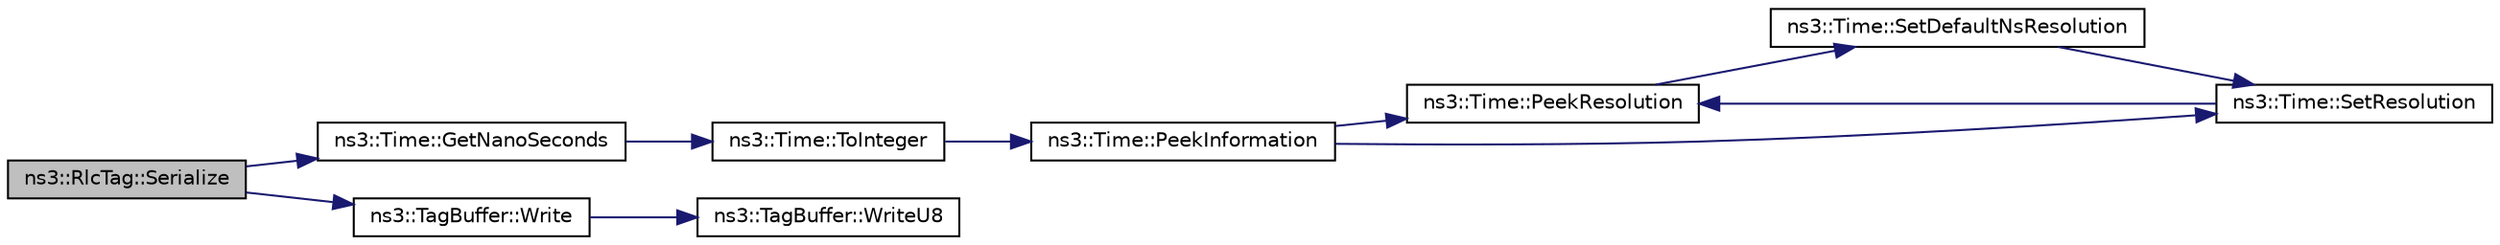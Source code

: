 digraph "ns3::RlcTag::Serialize"
{
  edge [fontname="Helvetica",fontsize="10",labelfontname="Helvetica",labelfontsize="10"];
  node [fontname="Helvetica",fontsize="10",shape=record];
  rankdir="LR";
  Node1 [label="ns3::RlcTag::Serialize",height=0.2,width=0.4,color="black", fillcolor="grey75", style="filled", fontcolor="black"];
  Node1 -> Node2 [color="midnightblue",fontsize="10",style="solid"];
  Node2 [label="ns3::Time::GetNanoSeconds",height=0.2,width=0.4,color="black", fillcolor="white", style="filled",URL="$dc/d04/classns3_1_1Time.html#a2fdb7bf0e1f5cd93b6149cb37bbb7f08"];
  Node2 -> Node3 [color="midnightblue",fontsize="10",style="solid"];
  Node3 [label="ns3::Time::ToInteger",height=0.2,width=0.4,color="black", fillcolor="white", style="filled",URL="$dc/d04/classns3_1_1Time.html#a0c9c8fb9ec7222c7799c1081f14f6031"];
  Node3 -> Node4 [color="midnightblue",fontsize="10",style="solid"];
  Node4 [label="ns3::Time::PeekInformation",height=0.2,width=0.4,color="black", fillcolor="white", style="filled",URL="$dc/d04/classns3_1_1Time.html#a0b023c55c20582aa7c1781aacf128034"];
  Node4 -> Node5 [color="midnightblue",fontsize="10",style="solid"];
  Node5 [label="ns3::Time::PeekResolution",height=0.2,width=0.4,color="black", fillcolor="white", style="filled",URL="$dc/d04/classns3_1_1Time.html#a963e53522278fcbdf1ab9f7adbd0f5d6"];
  Node5 -> Node6 [color="midnightblue",fontsize="10",style="solid"];
  Node6 [label="ns3::Time::SetDefaultNsResolution",height=0.2,width=0.4,color="black", fillcolor="white", style="filled",URL="$dc/d04/classns3_1_1Time.html#a6a872e62f71dfa817fef2c549473d980"];
  Node6 -> Node7 [color="midnightblue",fontsize="10",style="solid"];
  Node7 [label="ns3::Time::SetResolution",height=0.2,width=0.4,color="black", fillcolor="white", style="filled",URL="$dc/d04/classns3_1_1Time.html#ac89165ba7715b66017a49c718f4aef09"];
  Node7 -> Node5 [color="midnightblue",fontsize="10",style="solid"];
  Node4 -> Node7 [color="midnightblue",fontsize="10",style="solid"];
  Node1 -> Node8 [color="midnightblue",fontsize="10",style="solid"];
  Node8 [label="ns3::TagBuffer::Write",height=0.2,width=0.4,color="black", fillcolor="white", style="filled",URL="$d6/ded/classns3_1_1TagBuffer.html#adfddfcd8996e2426cb03c9220f715b49"];
  Node8 -> Node9 [color="midnightblue",fontsize="10",style="solid"];
  Node9 [label="ns3::TagBuffer::WriteU8",height=0.2,width=0.4,color="black", fillcolor="white", style="filled",URL="$d6/ded/classns3_1_1TagBuffer.html#a75098eafbb40382166603f99d1149c0b"];
}

